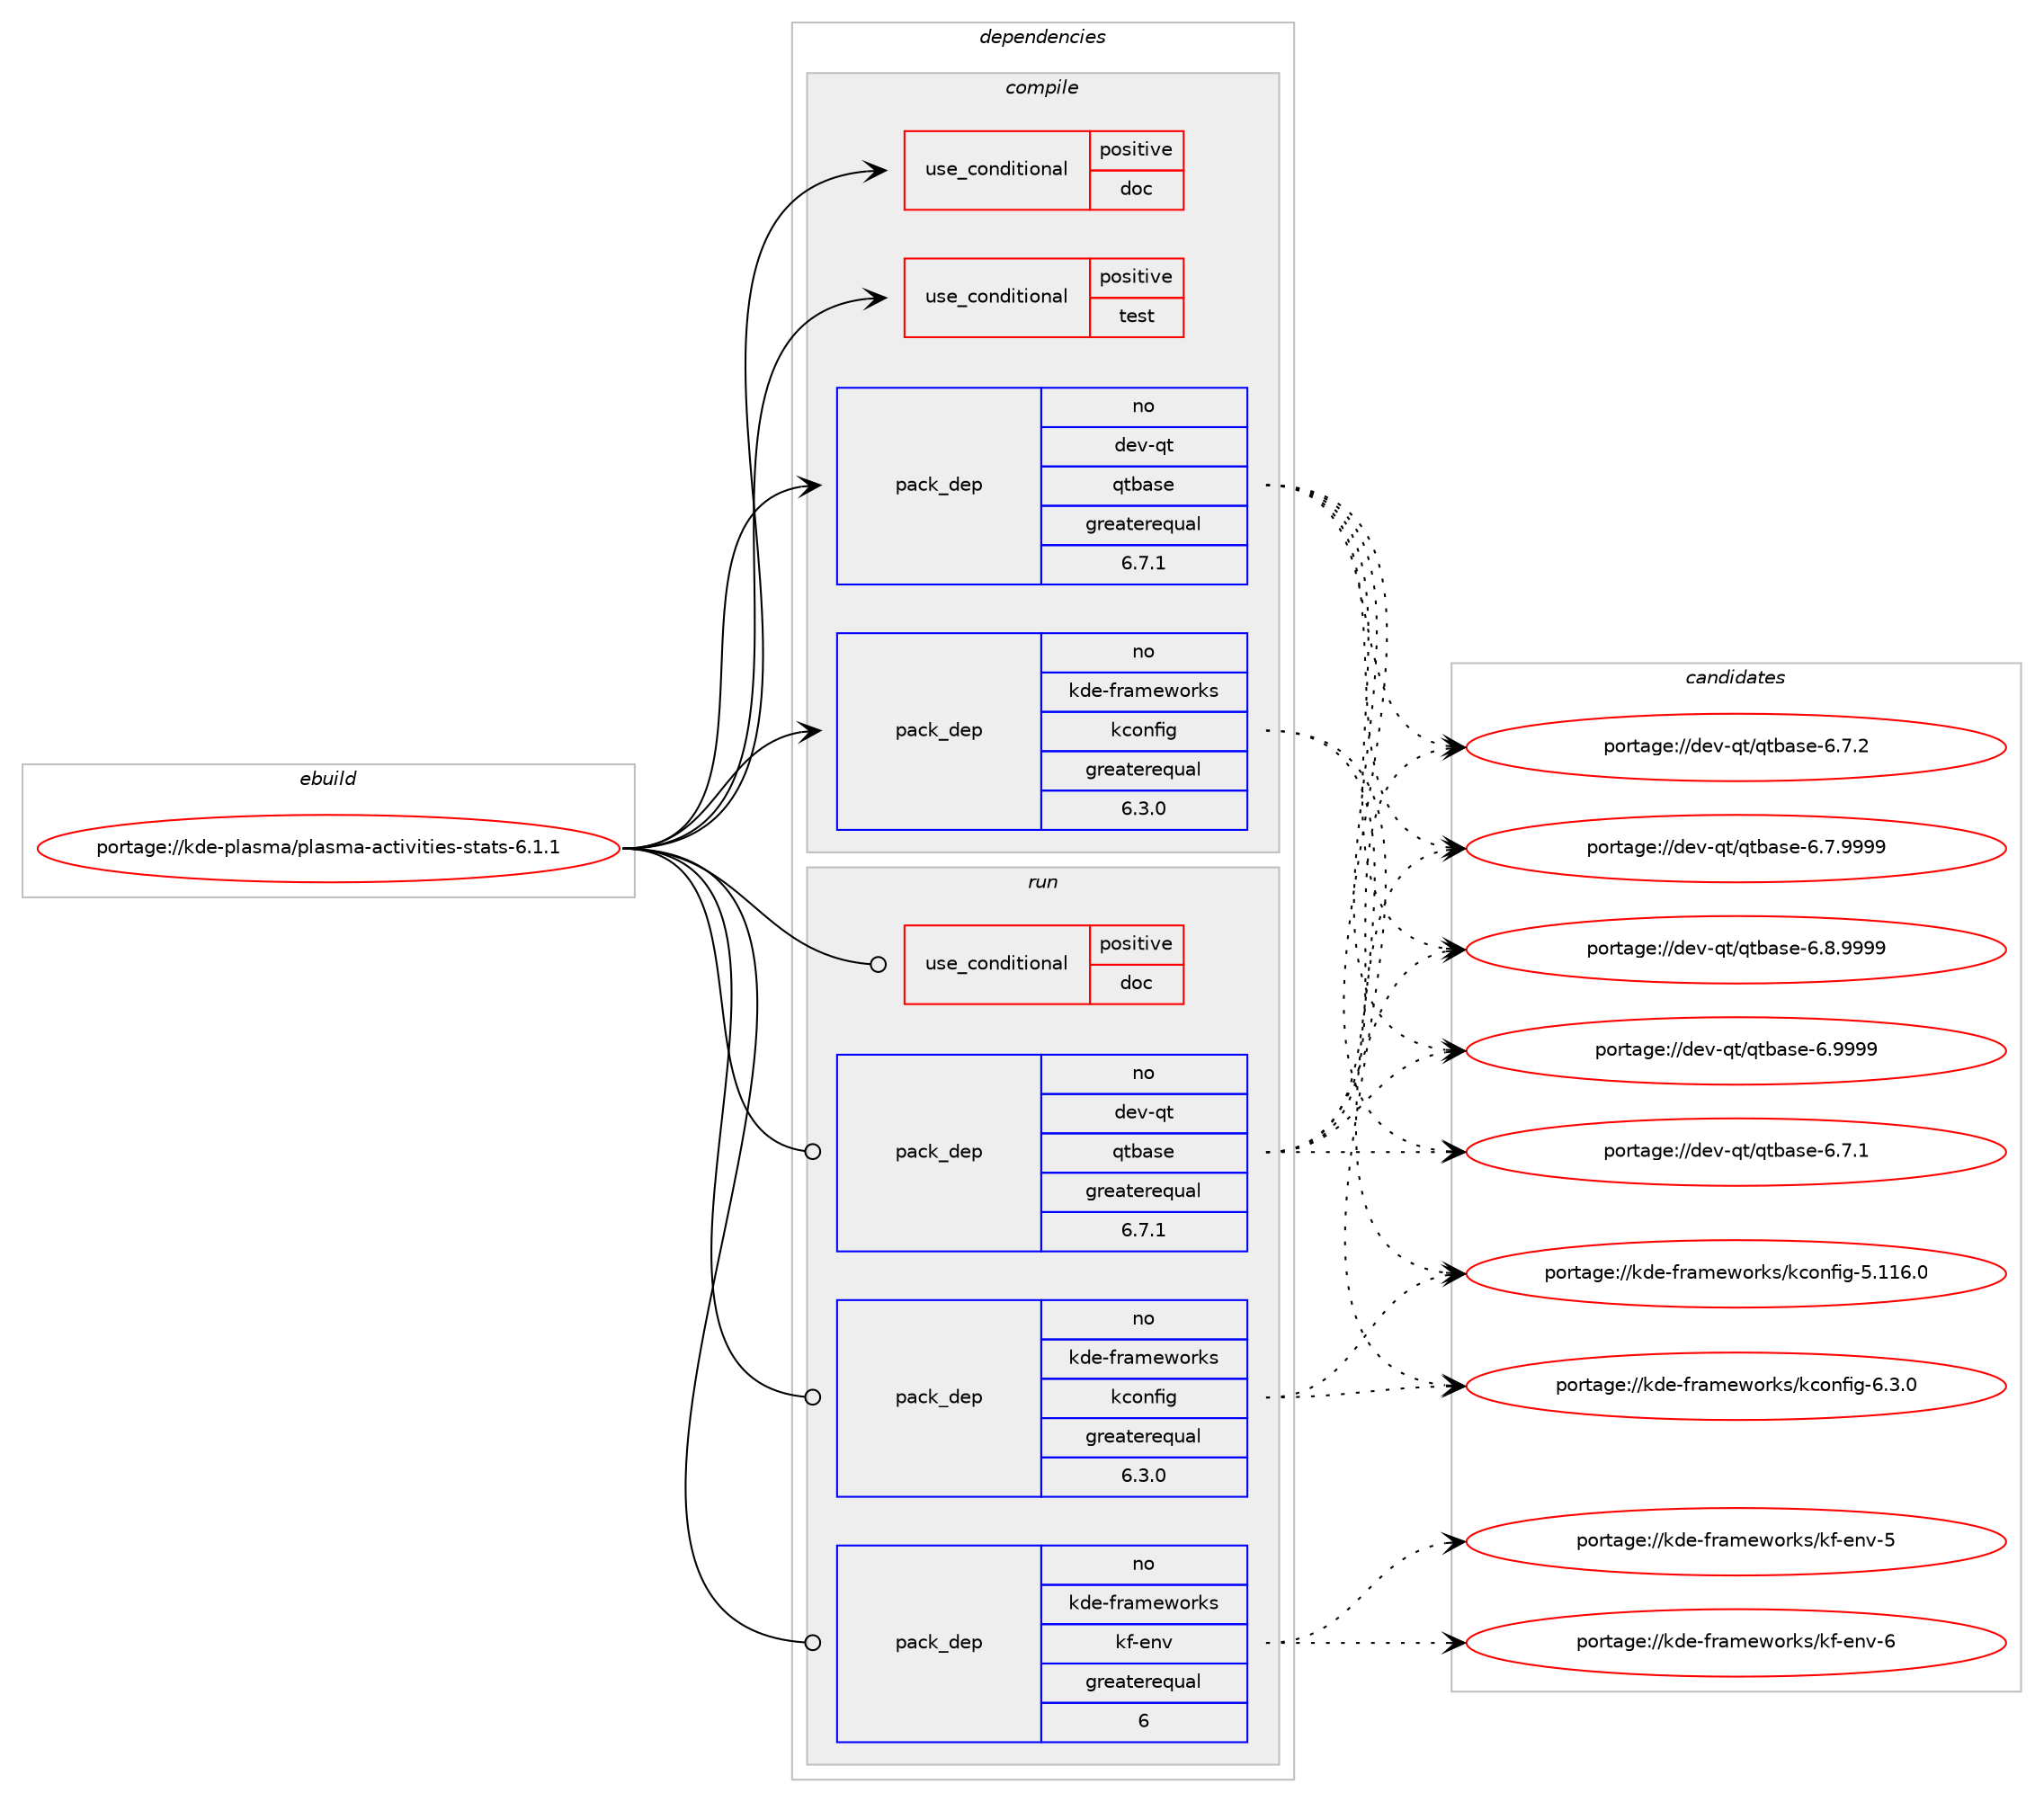 digraph prolog {

# *************
# Graph options
# *************

newrank=true;
concentrate=true;
compound=true;
graph [rankdir=LR,fontname=Helvetica,fontsize=10,ranksep=1.5];#, ranksep=2.5, nodesep=0.2];
edge  [arrowhead=vee];
node  [fontname=Helvetica,fontsize=10];

# **********
# The ebuild
# **********

subgraph cluster_leftcol {
color=gray;
rank=same;
label=<<i>ebuild</i>>;
id [label="portage://kde-plasma/plasma-activities-stats-6.1.1", color=red, width=4, href="../kde-plasma/plasma-activities-stats-6.1.1.svg"];
}

# ****************
# The dependencies
# ****************

subgraph cluster_midcol {
color=gray;
label=<<i>dependencies</i>>;
subgraph cluster_compile {
fillcolor="#eeeeee";
style=filled;
label=<<i>compile</i>>;
subgraph cond67017 {
dependency141492 [label=<<TABLE BORDER="0" CELLBORDER="1" CELLSPACING="0" CELLPADDING="4"><TR><TD ROWSPAN="3" CELLPADDING="10">use_conditional</TD></TR><TR><TD>positive</TD></TR><TR><TD>doc</TD></TR></TABLE>>, shape=none, color=red];
# *** BEGIN UNKNOWN DEPENDENCY TYPE (TODO) ***
# dependency141492 -> package_dependency(portage://kde-plasma/plasma-activities-stats-6.1.1,install,no,dev-qt,qt-docs,none,[,,],[slot(6)],[])
# *** END UNKNOWN DEPENDENCY TYPE (TODO) ***

}
id:e -> dependency141492:w [weight=20,style="solid",arrowhead="vee"];
subgraph cond67018 {
dependency141493 [label=<<TABLE BORDER="0" CELLBORDER="1" CELLSPACING="0" CELLPADDING="4"><TR><TD ROWSPAN="3" CELLPADDING="10">use_conditional</TD></TR><TR><TD>positive</TD></TR><TR><TD>test</TD></TR></TABLE>>, shape=none, color=red];
# *** BEGIN UNKNOWN DEPENDENCY TYPE (TODO) ***
# dependency141493 -> package_dependency(portage://kde-plasma/plasma-activities-stats-6.1.1,install,no,dev-libs,boost,none,[,,],[],[])
# *** END UNKNOWN DEPENDENCY TYPE (TODO) ***

}
id:e -> dependency141493:w [weight=20,style="solid",arrowhead="vee"];
subgraph pack72354 {
dependency141494 [label=<<TABLE BORDER="0" CELLBORDER="1" CELLSPACING="0" CELLPADDING="4" WIDTH="220"><TR><TD ROWSPAN="6" CELLPADDING="30">pack_dep</TD></TR><TR><TD WIDTH="110">no</TD></TR><TR><TD>dev-qt</TD></TR><TR><TD>qtbase</TD></TR><TR><TD>greaterequal</TD></TR><TR><TD>6.7.1</TD></TR></TABLE>>, shape=none, color=blue];
}
id:e -> dependency141494:w [weight=20,style="solid",arrowhead="vee"];
# *** BEGIN UNKNOWN DEPENDENCY TYPE (TODO) ***
# id -> package_dependency(portage://kde-plasma/plasma-activities-stats-6.1.1,install,no,dev-qt,qtbase,none,[,,],[slot(6)],[])
# *** END UNKNOWN DEPENDENCY TYPE (TODO) ***

subgraph pack72355 {
dependency141495 [label=<<TABLE BORDER="0" CELLBORDER="1" CELLSPACING="0" CELLPADDING="4" WIDTH="220"><TR><TD ROWSPAN="6" CELLPADDING="30">pack_dep</TD></TR><TR><TD WIDTH="110">no</TD></TR><TR><TD>kde-frameworks</TD></TR><TR><TD>kconfig</TD></TR><TR><TD>greaterequal</TD></TR><TR><TD>6.3.0</TD></TR></TABLE>>, shape=none, color=blue];
}
id:e -> dependency141495:w [weight=20,style="solid",arrowhead="vee"];
# *** BEGIN UNKNOWN DEPENDENCY TYPE (TODO) ***
# id -> package_dependency(portage://kde-plasma/plasma-activities-stats-6.1.1,install,no,kde-plasma,plasma-activities,none,[,,],[slot(6)],[])
# *** END UNKNOWN DEPENDENCY TYPE (TODO) ***

}
subgraph cluster_compileandrun {
fillcolor="#eeeeee";
style=filled;
label=<<i>compile and run</i>>;
}
subgraph cluster_run {
fillcolor="#eeeeee";
style=filled;
label=<<i>run</i>>;
subgraph cond67019 {
dependency141496 [label=<<TABLE BORDER="0" CELLBORDER="1" CELLSPACING="0" CELLPADDING="4"><TR><TD ROWSPAN="3" CELLPADDING="10">use_conditional</TD></TR><TR><TD>positive</TD></TR><TR><TD>doc</TD></TR></TABLE>>, shape=none, color=red];
# *** BEGIN UNKNOWN DEPENDENCY TYPE (TODO) ***
# dependency141496 -> package_dependency(portage://kde-plasma/plasma-activities-stats-6.1.1,run,no,dev-qt,qt-docs,none,[,,],[slot(6)],[])
# *** END UNKNOWN DEPENDENCY TYPE (TODO) ***

}
id:e -> dependency141496:w [weight=20,style="solid",arrowhead="odot"];
subgraph pack72356 {
dependency141497 [label=<<TABLE BORDER="0" CELLBORDER="1" CELLSPACING="0" CELLPADDING="4" WIDTH="220"><TR><TD ROWSPAN="6" CELLPADDING="30">pack_dep</TD></TR><TR><TD WIDTH="110">no</TD></TR><TR><TD>dev-qt</TD></TR><TR><TD>qtbase</TD></TR><TR><TD>greaterequal</TD></TR><TR><TD>6.7.1</TD></TR></TABLE>>, shape=none, color=blue];
}
id:e -> dependency141497:w [weight=20,style="solid",arrowhead="odot"];
# *** BEGIN UNKNOWN DEPENDENCY TYPE (TODO) ***
# id -> package_dependency(portage://kde-plasma/plasma-activities-stats-6.1.1,run,no,dev-qt,qtbase,none,[,,],[slot(6)],[])
# *** END UNKNOWN DEPENDENCY TYPE (TODO) ***

subgraph pack72357 {
dependency141498 [label=<<TABLE BORDER="0" CELLBORDER="1" CELLSPACING="0" CELLPADDING="4" WIDTH="220"><TR><TD ROWSPAN="6" CELLPADDING="30">pack_dep</TD></TR><TR><TD WIDTH="110">no</TD></TR><TR><TD>kde-frameworks</TD></TR><TR><TD>kconfig</TD></TR><TR><TD>greaterequal</TD></TR><TR><TD>6.3.0</TD></TR></TABLE>>, shape=none, color=blue];
}
id:e -> dependency141498:w [weight=20,style="solid",arrowhead="odot"];
subgraph pack72358 {
dependency141499 [label=<<TABLE BORDER="0" CELLBORDER="1" CELLSPACING="0" CELLPADDING="4" WIDTH="220"><TR><TD ROWSPAN="6" CELLPADDING="30">pack_dep</TD></TR><TR><TD WIDTH="110">no</TD></TR><TR><TD>kde-frameworks</TD></TR><TR><TD>kf-env</TD></TR><TR><TD>greaterequal</TD></TR><TR><TD>6</TD></TR></TABLE>>, shape=none, color=blue];
}
id:e -> dependency141499:w [weight=20,style="solid",arrowhead="odot"];
# *** BEGIN UNKNOWN DEPENDENCY TYPE (TODO) ***
# id -> package_dependency(portage://kde-plasma/plasma-activities-stats-6.1.1,run,no,kde-plasma,plasma-activities,none,[,,],[slot(6)],[])
# *** END UNKNOWN DEPENDENCY TYPE (TODO) ***

}
}

# **************
# The candidates
# **************

subgraph cluster_choices {
rank=same;
color=gray;
label=<<i>candidates</i>>;

subgraph choice72354 {
color=black;
nodesep=1;
choice10010111845113116471131169897115101455446554649 [label="portage://dev-qt/qtbase-6.7.1", color=red, width=4,href="../dev-qt/qtbase-6.7.1.svg"];
choice10010111845113116471131169897115101455446554650 [label="portage://dev-qt/qtbase-6.7.2", color=red, width=4,href="../dev-qt/qtbase-6.7.2.svg"];
choice10010111845113116471131169897115101455446554657575757 [label="portage://dev-qt/qtbase-6.7.9999", color=red, width=4,href="../dev-qt/qtbase-6.7.9999.svg"];
choice10010111845113116471131169897115101455446564657575757 [label="portage://dev-qt/qtbase-6.8.9999", color=red, width=4,href="../dev-qt/qtbase-6.8.9999.svg"];
choice1001011184511311647113116989711510145544657575757 [label="portage://dev-qt/qtbase-6.9999", color=red, width=4,href="../dev-qt/qtbase-6.9999.svg"];
dependency141494:e -> choice10010111845113116471131169897115101455446554649:w [style=dotted,weight="100"];
dependency141494:e -> choice10010111845113116471131169897115101455446554650:w [style=dotted,weight="100"];
dependency141494:e -> choice10010111845113116471131169897115101455446554657575757:w [style=dotted,weight="100"];
dependency141494:e -> choice10010111845113116471131169897115101455446564657575757:w [style=dotted,weight="100"];
dependency141494:e -> choice1001011184511311647113116989711510145544657575757:w [style=dotted,weight="100"];
}
subgraph choice72355 {
color=black;
nodesep=1;
choice107100101451021149710910111911111410711547107991111101021051034553464949544648 [label="portage://kde-frameworks/kconfig-5.116.0", color=red, width=4,href="../kde-frameworks/kconfig-5.116.0.svg"];
choice10710010145102114971091011191111141071154710799111110102105103455446514648 [label="portage://kde-frameworks/kconfig-6.3.0", color=red, width=4,href="../kde-frameworks/kconfig-6.3.0.svg"];
dependency141495:e -> choice107100101451021149710910111911111410711547107991111101021051034553464949544648:w [style=dotted,weight="100"];
dependency141495:e -> choice10710010145102114971091011191111141071154710799111110102105103455446514648:w [style=dotted,weight="100"];
}
subgraph choice72356 {
color=black;
nodesep=1;
choice10010111845113116471131169897115101455446554649 [label="portage://dev-qt/qtbase-6.7.1", color=red, width=4,href="../dev-qt/qtbase-6.7.1.svg"];
choice10010111845113116471131169897115101455446554650 [label="portage://dev-qt/qtbase-6.7.2", color=red, width=4,href="../dev-qt/qtbase-6.7.2.svg"];
choice10010111845113116471131169897115101455446554657575757 [label="portage://dev-qt/qtbase-6.7.9999", color=red, width=4,href="../dev-qt/qtbase-6.7.9999.svg"];
choice10010111845113116471131169897115101455446564657575757 [label="portage://dev-qt/qtbase-6.8.9999", color=red, width=4,href="../dev-qt/qtbase-6.8.9999.svg"];
choice1001011184511311647113116989711510145544657575757 [label="portage://dev-qt/qtbase-6.9999", color=red, width=4,href="../dev-qt/qtbase-6.9999.svg"];
dependency141497:e -> choice10010111845113116471131169897115101455446554649:w [style=dotted,weight="100"];
dependency141497:e -> choice10010111845113116471131169897115101455446554650:w [style=dotted,weight="100"];
dependency141497:e -> choice10010111845113116471131169897115101455446554657575757:w [style=dotted,weight="100"];
dependency141497:e -> choice10010111845113116471131169897115101455446564657575757:w [style=dotted,weight="100"];
dependency141497:e -> choice1001011184511311647113116989711510145544657575757:w [style=dotted,weight="100"];
}
subgraph choice72357 {
color=black;
nodesep=1;
choice107100101451021149710910111911111410711547107991111101021051034553464949544648 [label="portage://kde-frameworks/kconfig-5.116.0", color=red, width=4,href="../kde-frameworks/kconfig-5.116.0.svg"];
choice10710010145102114971091011191111141071154710799111110102105103455446514648 [label="portage://kde-frameworks/kconfig-6.3.0", color=red, width=4,href="../kde-frameworks/kconfig-6.3.0.svg"];
dependency141498:e -> choice107100101451021149710910111911111410711547107991111101021051034553464949544648:w [style=dotted,weight="100"];
dependency141498:e -> choice10710010145102114971091011191111141071154710799111110102105103455446514648:w [style=dotted,weight="100"];
}
subgraph choice72358 {
color=black;
nodesep=1;
choice107100101451021149710910111911111410711547107102451011101184553 [label="portage://kde-frameworks/kf-env-5", color=red, width=4,href="../kde-frameworks/kf-env-5.svg"];
choice107100101451021149710910111911111410711547107102451011101184554 [label="portage://kde-frameworks/kf-env-6", color=red, width=4,href="../kde-frameworks/kf-env-6.svg"];
dependency141499:e -> choice107100101451021149710910111911111410711547107102451011101184553:w [style=dotted,weight="100"];
dependency141499:e -> choice107100101451021149710910111911111410711547107102451011101184554:w [style=dotted,weight="100"];
}
}

}
